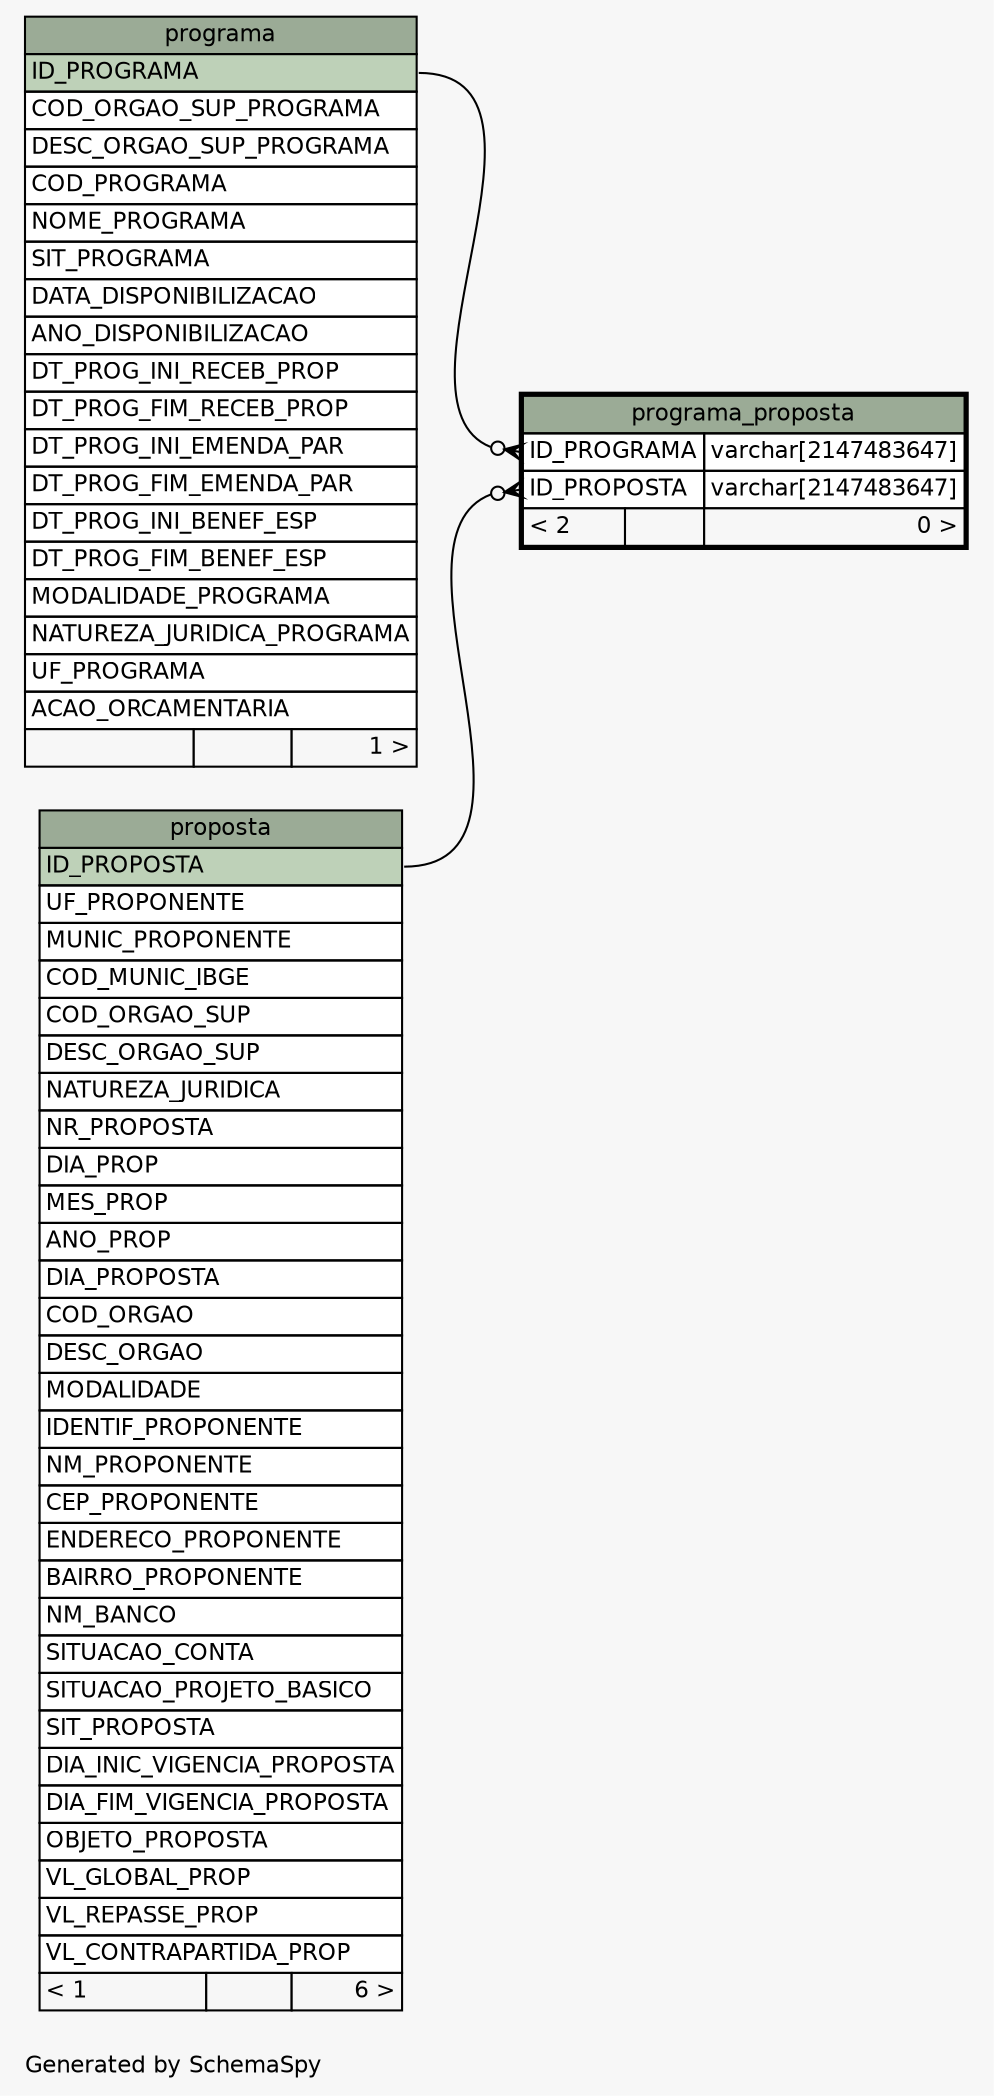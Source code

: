 // dot 2.38.0 on Windows 10 10.0
// SchemaSpy rev 590
digraph "oneDegreeRelationshipsDiagram" {
  graph [
    rankdir="RL"
    bgcolor="#f7f7f7"
    label="\nGenerated by SchemaSpy"
    labeljust="l"
    nodesep="0.18"
    ranksep="0.46"
    fontname="Helvetica"
    fontsize="11"
  ];
  node [
    fontname="Helvetica"
    fontsize="11"
    shape="plaintext"
  ];
  edge [
    arrowsize="0.8"
  ];
  "programa_proposta":"ID_PROGRAMA":w -> "programa":"ID_PROGRAMA":e [arrowhead=none dir=back arrowtail=crowodot];
  "programa_proposta":"ID_PROPOSTA":w -> "proposta":"ID_PROPOSTA":e [arrowhead=none dir=back arrowtail=crowodot];
  "programa" [
    label=<
    <TABLE BORDER="0" CELLBORDER="1" CELLSPACING="0" BGCOLOR="#ffffff">
      <TR><TD COLSPAN="3" BGCOLOR="#9bab96" ALIGN="CENTER">programa</TD></TR>
      <TR><TD PORT="ID_PROGRAMA" COLSPAN="3" BGCOLOR="#bed1b8" ALIGN="LEFT">ID_PROGRAMA</TD></TR>
      <TR><TD PORT="COD_ORGAO_SUP_PROGRAMA" COLSPAN="3" ALIGN="LEFT">COD_ORGAO_SUP_PROGRAMA</TD></TR>
      <TR><TD PORT="DESC_ORGAO_SUP_PROGRAMA" COLSPAN="3" ALIGN="LEFT">DESC_ORGAO_SUP_PROGRAMA</TD></TR>
      <TR><TD PORT="COD_PROGRAMA" COLSPAN="3" ALIGN="LEFT">COD_PROGRAMA</TD></TR>
      <TR><TD PORT="NOME_PROGRAMA" COLSPAN="3" ALIGN="LEFT">NOME_PROGRAMA</TD></TR>
      <TR><TD PORT="SIT_PROGRAMA" COLSPAN="3" ALIGN="LEFT">SIT_PROGRAMA</TD></TR>
      <TR><TD PORT="DATA_DISPONIBILIZACAO" COLSPAN="3" ALIGN="LEFT">DATA_DISPONIBILIZACAO</TD></TR>
      <TR><TD PORT="ANO_DISPONIBILIZACAO" COLSPAN="3" ALIGN="LEFT">ANO_DISPONIBILIZACAO</TD></TR>
      <TR><TD PORT="DT_PROG_INI_RECEB_PROP" COLSPAN="3" ALIGN="LEFT">DT_PROG_INI_RECEB_PROP</TD></TR>
      <TR><TD PORT="DT_PROG_FIM_RECEB_PROP" COLSPAN="3" ALIGN="LEFT">DT_PROG_FIM_RECEB_PROP</TD></TR>
      <TR><TD PORT="DT_PROG_INI_EMENDA_PAR" COLSPAN="3" ALIGN="LEFT">DT_PROG_INI_EMENDA_PAR</TD></TR>
      <TR><TD PORT="DT_PROG_FIM_EMENDA_PAR" COLSPAN="3" ALIGN="LEFT">DT_PROG_FIM_EMENDA_PAR</TD></TR>
      <TR><TD PORT="DT_PROG_INI_BENEF_ESP" COLSPAN="3" ALIGN="LEFT">DT_PROG_INI_BENEF_ESP</TD></TR>
      <TR><TD PORT="DT_PROG_FIM_BENEF_ESP" COLSPAN="3" ALIGN="LEFT">DT_PROG_FIM_BENEF_ESP</TD></TR>
      <TR><TD PORT="MODALIDADE_PROGRAMA" COLSPAN="3" ALIGN="LEFT">MODALIDADE_PROGRAMA</TD></TR>
      <TR><TD PORT="NATUREZA_JURIDICA_PROGRAMA" COLSPAN="3" ALIGN="LEFT">NATUREZA_JURIDICA_PROGRAMA</TD></TR>
      <TR><TD PORT="UF_PROGRAMA" COLSPAN="3" ALIGN="LEFT">UF_PROGRAMA</TD></TR>
      <TR><TD PORT="ACAO_ORCAMENTARIA" COLSPAN="3" ALIGN="LEFT">ACAO_ORCAMENTARIA</TD></TR>
      <TR><TD ALIGN="LEFT" BGCOLOR="#f7f7f7">  </TD><TD ALIGN="RIGHT" BGCOLOR="#f7f7f7">  </TD><TD ALIGN="RIGHT" BGCOLOR="#f7f7f7">1 &gt;</TD></TR>
    </TABLE>>
    URL="programa.html"
    tooltip="programa"
  ];
  "programa_proposta" [
    label=<
    <TABLE BORDER="2" CELLBORDER="1" CELLSPACING="0" BGCOLOR="#ffffff">
      <TR><TD COLSPAN="3" BGCOLOR="#9bab96" ALIGN="CENTER">programa_proposta</TD></TR>
      <TR><TD PORT="ID_PROGRAMA" COLSPAN="2" ALIGN="LEFT">ID_PROGRAMA</TD><TD PORT="ID_PROGRAMA.type" ALIGN="LEFT">varchar[2147483647]</TD></TR>
      <TR><TD PORT="ID_PROPOSTA" COLSPAN="2" ALIGN="LEFT">ID_PROPOSTA</TD><TD PORT="ID_PROPOSTA.type" ALIGN="LEFT">varchar[2147483647]</TD></TR>
      <TR><TD ALIGN="LEFT" BGCOLOR="#f7f7f7">&lt; 2</TD><TD ALIGN="RIGHT" BGCOLOR="#f7f7f7">  </TD><TD ALIGN="RIGHT" BGCOLOR="#f7f7f7">0 &gt;</TD></TR>
    </TABLE>>
    URL="programa_proposta.html"
    tooltip="programa_proposta"
  ];
  "proposta" [
    label=<
    <TABLE BORDER="0" CELLBORDER="1" CELLSPACING="0" BGCOLOR="#ffffff">
      <TR><TD COLSPAN="3" BGCOLOR="#9bab96" ALIGN="CENTER">proposta</TD></TR>
      <TR><TD PORT="ID_PROPOSTA" COLSPAN="3" BGCOLOR="#bed1b8" ALIGN="LEFT">ID_PROPOSTA</TD></TR>
      <TR><TD PORT="UF_PROPONENTE" COLSPAN="3" ALIGN="LEFT">UF_PROPONENTE</TD></TR>
      <TR><TD PORT="MUNIC_PROPONENTE" COLSPAN="3" ALIGN="LEFT">MUNIC_PROPONENTE</TD></TR>
      <TR><TD PORT="COD_MUNIC_IBGE" COLSPAN="3" ALIGN="LEFT">COD_MUNIC_IBGE</TD></TR>
      <TR><TD PORT="COD_ORGAO_SUP" COLSPAN="3" ALIGN="LEFT">COD_ORGAO_SUP</TD></TR>
      <TR><TD PORT="DESC_ORGAO_SUP" COLSPAN="3" ALIGN="LEFT">DESC_ORGAO_SUP</TD></TR>
      <TR><TD PORT="NATUREZA_JURIDICA" COLSPAN="3" ALIGN="LEFT">NATUREZA_JURIDICA</TD></TR>
      <TR><TD PORT="NR_PROPOSTA" COLSPAN="3" ALIGN="LEFT">NR_PROPOSTA</TD></TR>
      <TR><TD PORT="DIA_PROP" COLSPAN="3" ALIGN="LEFT">DIA_PROP</TD></TR>
      <TR><TD PORT="MES_PROP" COLSPAN="3" ALIGN="LEFT">MES_PROP</TD></TR>
      <TR><TD PORT="ANO_PROP" COLSPAN="3" ALIGN="LEFT">ANO_PROP</TD></TR>
      <TR><TD PORT="DIA_PROPOSTA" COLSPAN="3" ALIGN="LEFT">DIA_PROPOSTA</TD></TR>
      <TR><TD PORT="COD_ORGAO" COLSPAN="3" ALIGN="LEFT">COD_ORGAO</TD></TR>
      <TR><TD PORT="DESC_ORGAO" COLSPAN="3" ALIGN="LEFT">DESC_ORGAO</TD></TR>
      <TR><TD PORT="MODALIDADE" COLSPAN="3" ALIGN="LEFT">MODALIDADE</TD></TR>
      <TR><TD PORT="IDENTIF_PROPONENTE" COLSPAN="3" ALIGN="LEFT">IDENTIF_PROPONENTE</TD></TR>
      <TR><TD PORT="NM_PROPONENTE" COLSPAN="3" ALIGN="LEFT">NM_PROPONENTE</TD></TR>
      <TR><TD PORT="CEP_PROPONENTE" COLSPAN="3" ALIGN="LEFT">CEP_PROPONENTE</TD></TR>
      <TR><TD PORT="ENDERECO_PROPONENTE" COLSPAN="3" ALIGN="LEFT">ENDERECO_PROPONENTE</TD></TR>
      <TR><TD PORT="BAIRRO_PROPONENTE" COLSPAN="3" ALIGN="LEFT">BAIRRO_PROPONENTE</TD></TR>
      <TR><TD PORT="NM_BANCO" COLSPAN="3" ALIGN="LEFT">NM_BANCO</TD></TR>
      <TR><TD PORT="SITUACAO_CONTA" COLSPAN="3" ALIGN="LEFT">SITUACAO_CONTA</TD></TR>
      <TR><TD PORT="SITUACAO_PROJETO_BASICO" COLSPAN="3" ALIGN="LEFT">SITUACAO_PROJETO_BASICO</TD></TR>
      <TR><TD PORT="SIT_PROPOSTA" COLSPAN="3" ALIGN="LEFT">SIT_PROPOSTA</TD></TR>
      <TR><TD PORT="DIA_INIC_VIGENCIA_PROPOSTA" COLSPAN="3" ALIGN="LEFT">DIA_INIC_VIGENCIA_PROPOSTA</TD></TR>
      <TR><TD PORT="DIA_FIM_VIGENCIA_PROPOSTA" COLSPAN="3" ALIGN="LEFT">DIA_FIM_VIGENCIA_PROPOSTA</TD></TR>
      <TR><TD PORT="OBJETO_PROPOSTA" COLSPAN="3" ALIGN="LEFT">OBJETO_PROPOSTA</TD></TR>
      <TR><TD PORT="VL_GLOBAL_PROP" COLSPAN="3" ALIGN="LEFT">VL_GLOBAL_PROP</TD></TR>
      <TR><TD PORT="VL_REPASSE_PROP" COLSPAN="3" ALIGN="LEFT">VL_REPASSE_PROP</TD></TR>
      <TR><TD PORT="VL_CONTRAPARTIDA_PROP" COLSPAN="3" ALIGN="LEFT">VL_CONTRAPARTIDA_PROP</TD></TR>
      <TR><TD ALIGN="LEFT" BGCOLOR="#f7f7f7">&lt; 1</TD><TD ALIGN="RIGHT" BGCOLOR="#f7f7f7">  </TD><TD ALIGN="RIGHT" BGCOLOR="#f7f7f7">6 &gt;</TD></TR>
    </TABLE>>
    URL="proposta.html"
    tooltip="proposta"
  ];
}

